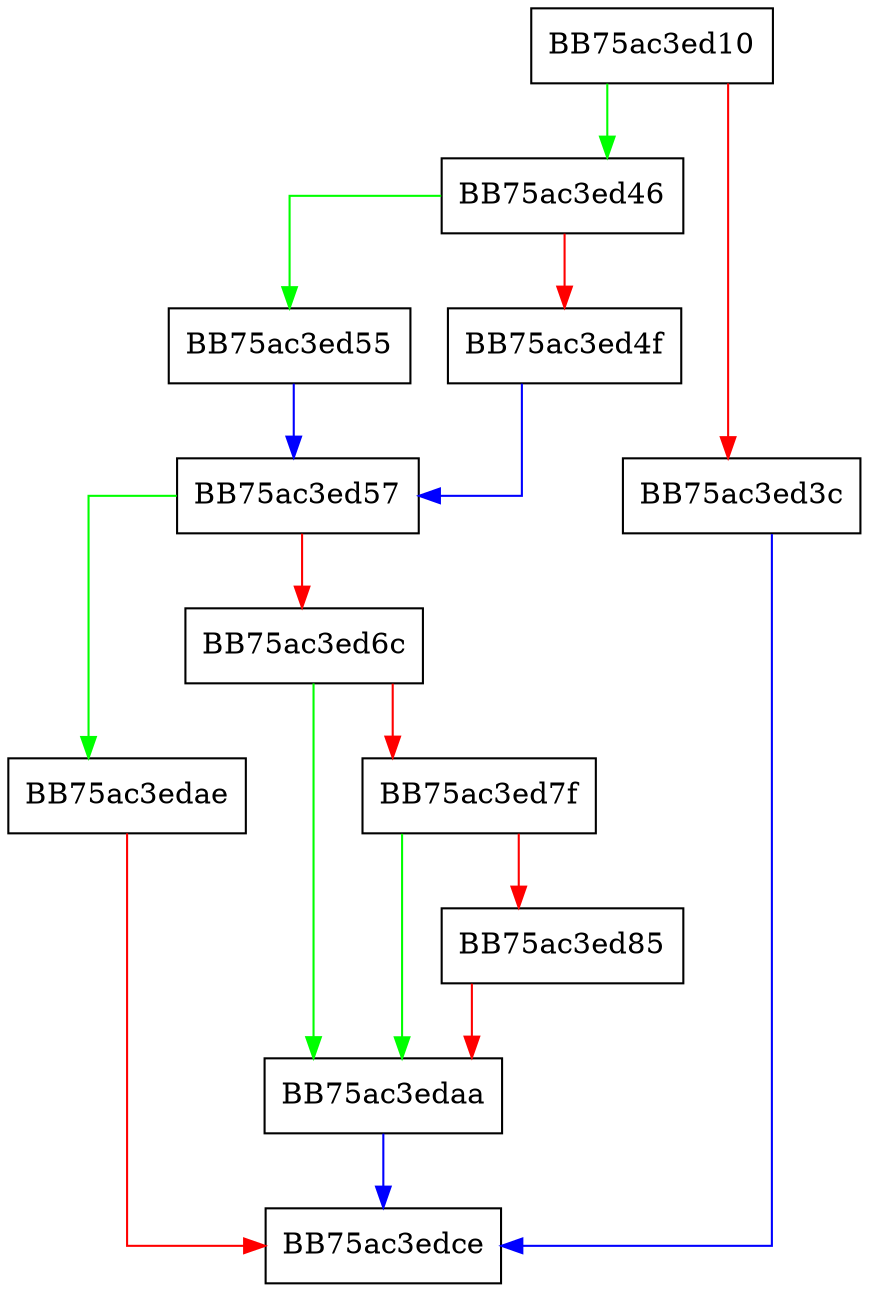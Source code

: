 digraph RemoveFile {
  node [shape="box"];
  graph [splines=ortho];
  BB75ac3ed10 -> BB75ac3ed46 [color="green"];
  BB75ac3ed10 -> BB75ac3ed3c [color="red"];
  BB75ac3ed3c -> BB75ac3edce [color="blue"];
  BB75ac3ed46 -> BB75ac3ed55 [color="green"];
  BB75ac3ed46 -> BB75ac3ed4f [color="red"];
  BB75ac3ed4f -> BB75ac3ed57 [color="blue"];
  BB75ac3ed55 -> BB75ac3ed57 [color="blue"];
  BB75ac3ed57 -> BB75ac3edae [color="green"];
  BB75ac3ed57 -> BB75ac3ed6c [color="red"];
  BB75ac3ed6c -> BB75ac3edaa [color="green"];
  BB75ac3ed6c -> BB75ac3ed7f [color="red"];
  BB75ac3ed7f -> BB75ac3edaa [color="green"];
  BB75ac3ed7f -> BB75ac3ed85 [color="red"];
  BB75ac3ed85 -> BB75ac3edaa [color="red"];
  BB75ac3edaa -> BB75ac3edce [color="blue"];
  BB75ac3edae -> BB75ac3edce [color="red"];
}